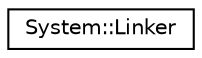 digraph G
{
  edge [fontname="Helvetica",fontsize="10",labelfontname="Helvetica",labelfontsize="10"];
  node [fontname="Helvetica",fontsize="10",shape=record];
  rankdir="LR";
  Node1 [label="System::Linker",height=0.2,width=0.4,color="black", fillcolor="white", style="filled",URL="$class_system_1_1_linker.html"];
}
